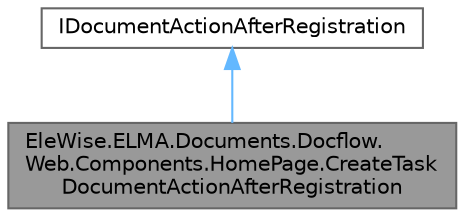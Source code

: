 digraph "EleWise.ELMA.Documents.Docflow.Web.Components.HomePage.CreateTaskDocumentActionAfterRegistration"
{
 // LATEX_PDF_SIZE
  bgcolor="transparent";
  edge [fontname=Helvetica,fontsize=10,labelfontname=Helvetica,labelfontsize=10];
  node [fontname=Helvetica,fontsize=10,shape=box,height=0.2,width=0.4];
  Node1 [id="Node000001",label="EleWise.ELMA.Documents.Docflow.\lWeb.Components.HomePage.CreateTask\lDocumentActionAfterRegistration",height=0.2,width=0.4,color="gray40", fillcolor="grey60", style="filled", fontcolor="black",tooltip="Создание задачи по документу"];
  Node2 -> Node1 [id="edge1_Node000001_Node000002",dir="back",color="steelblue1",style="solid",tooltip=" "];
  Node2 [id="Node000002",label="IDocumentActionAfterRegistration",height=0.2,width=0.4,color="gray40", fillcolor="white", style="filled",URL="$interface_ele_wise_1_1_e_l_m_a_1_1_documents_1_1_docflow_1_1_web_1_1_extensions_1_1_i_document_action_after_registration.html",tooltip="Что делать с документо после регистрации"];
}
